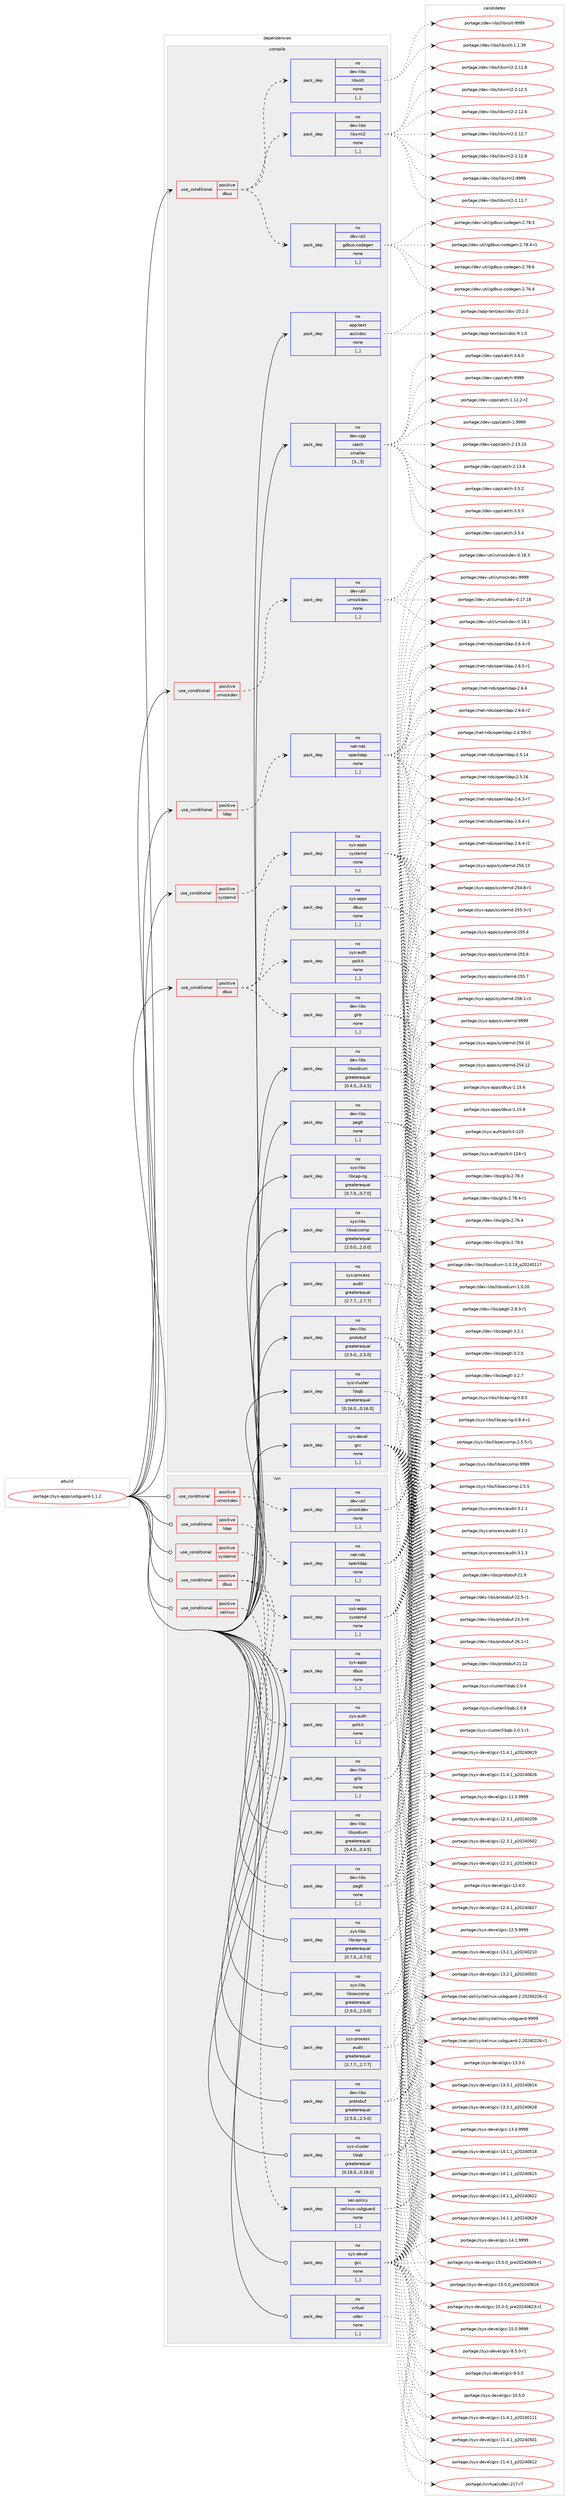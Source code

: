 digraph prolog {

# *************
# Graph options
# *************

newrank=true;
concentrate=true;
compound=true;
graph [rankdir=LR,fontname=Helvetica,fontsize=10,ranksep=1.5];#, ranksep=2.5, nodesep=0.2];
edge  [arrowhead=vee];
node  [fontname=Helvetica,fontsize=10];

# **********
# The ebuild
# **********

subgraph cluster_leftcol {
color=gray;
rank=same;
label=<<i>ebuild</i>>;
id [label="portage://sys-apps/usbguard-1.1.2", color=red, width=4, href="../sys-apps/usbguard-1.1.2.svg"];
}

# ****************
# The dependencies
# ****************

subgraph cluster_midcol {
color=gray;
label=<<i>dependencies</i>>;
subgraph cluster_compile {
fillcolor="#eeeeee";
style=filled;
label=<<i>compile</i>>;
subgraph cond110151 {
dependency415973 [label=<<TABLE BORDER="0" CELLBORDER="1" CELLSPACING="0" CELLPADDING="4"><TR><TD ROWSPAN="3" CELLPADDING="10">use_conditional</TD></TR><TR><TD>positive</TD></TR><TR><TD>dbus</TD></TR></TABLE>>, shape=none, color=red];
subgraph pack302961 {
dependency415974 [label=<<TABLE BORDER="0" CELLBORDER="1" CELLSPACING="0" CELLPADDING="4" WIDTH="220"><TR><TD ROWSPAN="6" CELLPADDING="30">pack_dep</TD></TR><TR><TD WIDTH="110">no</TD></TR><TR><TD>dev-libs</TD></TR><TR><TD>glib</TD></TR><TR><TD>none</TD></TR><TR><TD>[,,]</TD></TR></TABLE>>, shape=none, color=blue];
}
dependency415973:e -> dependency415974:w [weight=20,style="dashed",arrowhead="vee"];
subgraph pack302962 {
dependency415975 [label=<<TABLE BORDER="0" CELLBORDER="1" CELLSPACING="0" CELLPADDING="4" WIDTH="220"><TR><TD ROWSPAN="6" CELLPADDING="30">pack_dep</TD></TR><TR><TD WIDTH="110">no</TD></TR><TR><TD>sys-apps</TD></TR><TR><TD>dbus</TD></TR><TR><TD>none</TD></TR><TR><TD>[,,]</TD></TR></TABLE>>, shape=none, color=blue];
}
dependency415973:e -> dependency415975:w [weight=20,style="dashed",arrowhead="vee"];
subgraph pack302963 {
dependency415976 [label=<<TABLE BORDER="0" CELLBORDER="1" CELLSPACING="0" CELLPADDING="4" WIDTH="220"><TR><TD ROWSPAN="6" CELLPADDING="30">pack_dep</TD></TR><TR><TD WIDTH="110">no</TD></TR><TR><TD>sys-auth</TD></TR><TR><TD>polkit</TD></TR><TR><TD>none</TD></TR><TR><TD>[,,]</TD></TR></TABLE>>, shape=none, color=blue];
}
dependency415973:e -> dependency415976:w [weight=20,style="dashed",arrowhead="vee"];
}
id:e -> dependency415973:w [weight=20,style="solid",arrowhead="vee"];
subgraph cond110152 {
dependency415977 [label=<<TABLE BORDER="0" CELLBORDER="1" CELLSPACING="0" CELLPADDING="4"><TR><TD ROWSPAN="3" CELLPADDING="10">use_conditional</TD></TR><TR><TD>positive</TD></TR><TR><TD>dbus</TD></TR></TABLE>>, shape=none, color=red];
subgraph pack302964 {
dependency415978 [label=<<TABLE BORDER="0" CELLBORDER="1" CELLSPACING="0" CELLPADDING="4" WIDTH="220"><TR><TD ROWSPAN="6" CELLPADDING="30">pack_dep</TD></TR><TR><TD WIDTH="110">no</TD></TR><TR><TD>dev-libs</TD></TR><TR><TD>libxml2</TD></TR><TR><TD>none</TD></TR><TR><TD>[,,]</TD></TR></TABLE>>, shape=none, color=blue];
}
dependency415977:e -> dependency415978:w [weight=20,style="dashed",arrowhead="vee"];
subgraph pack302965 {
dependency415979 [label=<<TABLE BORDER="0" CELLBORDER="1" CELLSPACING="0" CELLPADDING="4" WIDTH="220"><TR><TD ROWSPAN="6" CELLPADDING="30">pack_dep</TD></TR><TR><TD WIDTH="110">no</TD></TR><TR><TD>dev-libs</TD></TR><TR><TD>libxslt</TD></TR><TR><TD>none</TD></TR><TR><TD>[,,]</TD></TR></TABLE>>, shape=none, color=blue];
}
dependency415977:e -> dependency415979:w [weight=20,style="dashed",arrowhead="vee"];
subgraph pack302966 {
dependency415980 [label=<<TABLE BORDER="0" CELLBORDER="1" CELLSPACING="0" CELLPADDING="4" WIDTH="220"><TR><TD ROWSPAN="6" CELLPADDING="30">pack_dep</TD></TR><TR><TD WIDTH="110">no</TD></TR><TR><TD>dev-util</TD></TR><TR><TD>gdbus-codegen</TD></TR><TR><TD>none</TD></TR><TR><TD>[,,]</TD></TR></TABLE>>, shape=none, color=blue];
}
dependency415977:e -> dependency415980:w [weight=20,style="dashed",arrowhead="vee"];
}
id:e -> dependency415977:w [weight=20,style="solid",arrowhead="vee"];
subgraph cond110153 {
dependency415981 [label=<<TABLE BORDER="0" CELLBORDER="1" CELLSPACING="0" CELLPADDING="4"><TR><TD ROWSPAN="3" CELLPADDING="10">use_conditional</TD></TR><TR><TD>positive</TD></TR><TR><TD>ldap</TD></TR></TABLE>>, shape=none, color=red];
subgraph pack302967 {
dependency415982 [label=<<TABLE BORDER="0" CELLBORDER="1" CELLSPACING="0" CELLPADDING="4" WIDTH="220"><TR><TD ROWSPAN="6" CELLPADDING="30">pack_dep</TD></TR><TR><TD WIDTH="110">no</TD></TR><TR><TD>net-nds</TD></TR><TR><TD>openldap</TD></TR><TR><TD>none</TD></TR><TR><TD>[,,]</TD></TR></TABLE>>, shape=none, color=blue];
}
dependency415981:e -> dependency415982:w [weight=20,style="dashed",arrowhead="vee"];
}
id:e -> dependency415981:w [weight=20,style="solid",arrowhead="vee"];
subgraph cond110154 {
dependency415983 [label=<<TABLE BORDER="0" CELLBORDER="1" CELLSPACING="0" CELLPADDING="4"><TR><TD ROWSPAN="3" CELLPADDING="10">use_conditional</TD></TR><TR><TD>positive</TD></TR><TR><TD>systemd</TD></TR></TABLE>>, shape=none, color=red];
subgraph pack302968 {
dependency415984 [label=<<TABLE BORDER="0" CELLBORDER="1" CELLSPACING="0" CELLPADDING="4" WIDTH="220"><TR><TD ROWSPAN="6" CELLPADDING="30">pack_dep</TD></TR><TR><TD WIDTH="110">no</TD></TR><TR><TD>sys-apps</TD></TR><TR><TD>systemd</TD></TR><TR><TD>none</TD></TR><TR><TD>[,,]</TD></TR></TABLE>>, shape=none, color=blue];
}
dependency415983:e -> dependency415984:w [weight=20,style="dashed",arrowhead="vee"];
}
id:e -> dependency415983:w [weight=20,style="solid",arrowhead="vee"];
subgraph cond110155 {
dependency415985 [label=<<TABLE BORDER="0" CELLBORDER="1" CELLSPACING="0" CELLPADDING="4"><TR><TD ROWSPAN="3" CELLPADDING="10">use_conditional</TD></TR><TR><TD>positive</TD></TR><TR><TD>umockdev</TD></TR></TABLE>>, shape=none, color=red];
subgraph pack302969 {
dependency415986 [label=<<TABLE BORDER="0" CELLBORDER="1" CELLSPACING="0" CELLPADDING="4" WIDTH="220"><TR><TD ROWSPAN="6" CELLPADDING="30">pack_dep</TD></TR><TR><TD WIDTH="110">no</TD></TR><TR><TD>dev-util</TD></TR><TR><TD>umockdev</TD></TR><TR><TD>none</TD></TR><TR><TD>[,,]</TD></TR></TABLE>>, shape=none, color=blue];
}
dependency415985:e -> dependency415986:w [weight=20,style="dashed",arrowhead="vee"];
}
id:e -> dependency415985:w [weight=20,style="solid",arrowhead="vee"];
subgraph pack302970 {
dependency415987 [label=<<TABLE BORDER="0" CELLBORDER="1" CELLSPACING="0" CELLPADDING="4" WIDTH="220"><TR><TD ROWSPAN="6" CELLPADDING="30">pack_dep</TD></TR><TR><TD WIDTH="110">no</TD></TR><TR><TD>app-text</TD></TR><TR><TD>asciidoc</TD></TR><TR><TD>none</TD></TR><TR><TD>[,,]</TD></TR></TABLE>>, shape=none, color=blue];
}
id:e -> dependency415987:w [weight=20,style="solid",arrowhead="vee"];
subgraph pack302971 {
dependency415988 [label=<<TABLE BORDER="0" CELLBORDER="1" CELLSPACING="0" CELLPADDING="4" WIDTH="220"><TR><TD ROWSPAN="6" CELLPADDING="30">pack_dep</TD></TR><TR><TD WIDTH="110">no</TD></TR><TR><TD>dev-cpp</TD></TR><TR><TD>catch</TD></TR><TR><TD>smaller</TD></TR><TR><TD>[3,,,3]</TD></TR></TABLE>>, shape=none, color=blue];
}
id:e -> dependency415988:w [weight=20,style="solid",arrowhead="vee"];
subgraph pack302972 {
dependency415989 [label=<<TABLE BORDER="0" CELLBORDER="1" CELLSPACING="0" CELLPADDING="4" WIDTH="220"><TR><TD ROWSPAN="6" CELLPADDING="30">pack_dep</TD></TR><TR><TD WIDTH="110">no</TD></TR><TR><TD>dev-libs</TD></TR><TR><TD>libsodium</TD></TR><TR><TD>greaterequal</TD></TR><TR><TD>[0.4.5,,,0.4.5]</TD></TR></TABLE>>, shape=none, color=blue];
}
id:e -> dependency415989:w [weight=20,style="solid",arrowhead="vee"];
subgraph pack302973 {
dependency415990 [label=<<TABLE BORDER="0" CELLBORDER="1" CELLSPACING="0" CELLPADDING="4" WIDTH="220"><TR><TD ROWSPAN="6" CELLPADDING="30">pack_dep</TD></TR><TR><TD WIDTH="110">no</TD></TR><TR><TD>dev-libs</TD></TR><TR><TD>pegtl</TD></TR><TR><TD>none</TD></TR><TR><TD>[,,]</TD></TR></TABLE>>, shape=none, color=blue];
}
id:e -> dependency415990:w [weight=20,style="solid",arrowhead="vee"];
subgraph pack302974 {
dependency415991 [label=<<TABLE BORDER="0" CELLBORDER="1" CELLSPACING="0" CELLPADDING="4" WIDTH="220"><TR><TD ROWSPAN="6" CELLPADDING="30">pack_dep</TD></TR><TR><TD WIDTH="110">no</TD></TR><TR><TD>dev-libs</TD></TR><TR><TD>protobuf</TD></TR><TR><TD>greaterequal</TD></TR><TR><TD>[2.5.0,,,2.5.0]</TD></TR></TABLE>>, shape=none, color=blue];
}
id:e -> dependency415991:w [weight=20,style="solid",arrowhead="vee"];
subgraph pack302975 {
dependency415992 [label=<<TABLE BORDER="0" CELLBORDER="1" CELLSPACING="0" CELLPADDING="4" WIDTH="220"><TR><TD ROWSPAN="6" CELLPADDING="30">pack_dep</TD></TR><TR><TD WIDTH="110">no</TD></TR><TR><TD>sys-cluster</TD></TR><TR><TD>libqb</TD></TR><TR><TD>greaterequal</TD></TR><TR><TD>[0.16.0,,,0.16.0]</TD></TR></TABLE>>, shape=none, color=blue];
}
id:e -> dependency415992:w [weight=20,style="solid",arrowhead="vee"];
subgraph pack302976 {
dependency415993 [label=<<TABLE BORDER="0" CELLBORDER="1" CELLSPACING="0" CELLPADDING="4" WIDTH="220"><TR><TD ROWSPAN="6" CELLPADDING="30">pack_dep</TD></TR><TR><TD WIDTH="110">no</TD></TR><TR><TD>sys-devel</TD></TR><TR><TD>gcc</TD></TR><TR><TD>none</TD></TR><TR><TD>[,,]</TD></TR></TABLE>>, shape=none, color=blue];
}
id:e -> dependency415993:w [weight=20,style="solid",arrowhead="vee"];
subgraph pack302977 {
dependency415994 [label=<<TABLE BORDER="0" CELLBORDER="1" CELLSPACING="0" CELLPADDING="4" WIDTH="220"><TR><TD ROWSPAN="6" CELLPADDING="30">pack_dep</TD></TR><TR><TD WIDTH="110">no</TD></TR><TR><TD>sys-libs</TD></TR><TR><TD>libcap-ng</TD></TR><TR><TD>greaterequal</TD></TR><TR><TD>[0.7.0,,,0.7.0]</TD></TR></TABLE>>, shape=none, color=blue];
}
id:e -> dependency415994:w [weight=20,style="solid",arrowhead="vee"];
subgraph pack302978 {
dependency415995 [label=<<TABLE BORDER="0" CELLBORDER="1" CELLSPACING="0" CELLPADDING="4" WIDTH="220"><TR><TD ROWSPAN="6" CELLPADDING="30">pack_dep</TD></TR><TR><TD WIDTH="110">no</TD></TR><TR><TD>sys-libs</TD></TR><TR><TD>libseccomp</TD></TR><TR><TD>greaterequal</TD></TR><TR><TD>[2.0.0,,,2.0.0]</TD></TR></TABLE>>, shape=none, color=blue];
}
id:e -> dependency415995:w [weight=20,style="solid",arrowhead="vee"];
subgraph pack302979 {
dependency415996 [label=<<TABLE BORDER="0" CELLBORDER="1" CELLSPACING="0" CELLPADDING="4" WIDTH="220"><TR><TD ROWSPAN="6" CELLPADDING="30">pack_dep</TD></TR><TR><TD WIDTH="110">no</TD></TR><TR><TD>sys-process</TD></TR><TR><TD>audit</TD></TR><TR><TD>greaterequal</TD></TR><TR><TD>[2.7.7,,,2.7.7]</TD></TR></TABLE>>, shape=none, color=blue];
}
id:e -> dependency415996:w [weight=20,style="solid",arrowhead="vee"];
}
subgraph cluster_compileandrun {
fillcolor="#eeeeee";
style=filled;
label=<<i>compile and run</i>>;
}
subgraph cluster_run {
fillcolor="#eeeeee";
style=filled;
label=<<i>run</i>>;
subgraph cond110156 {
dependency415997 [label=<<TABLE BORDER="0" CELLBORDER="1" CELLSPACING="0" CELLPADDING="4"><TR><TD ROWSPAN="3" CELLPADDING="10">use_conditional</TD></TR><TR><TD>positive</TD></TR><TR><TD>dbus</TD></TR></TABLE>>, shape=none, color=red];
subgraph pack302980 {
dependency415998 [label=<<TABLE BORDER="0" CELLBORDER="1" CELLSPACING="0" CELLPADDING="4" WIDTH="220"><TR><TD ROWSPAN="6" CELLPADDING="30">pack_dep</TD></TR><TR><TD WIDTH="110">no</TD></TR><TR><TD>dev-libs</TD></TR><TR><TD>glib</TD></TR><TR><TD>none</TD></TR><TR><TD>[,,]</TD></TR></TABLE>>, shape=none, color=blue];
}
dependency415997:e -> dependency415998:w [weight=20,style="dashed",arrowhead="vee"];
subgraph pack302981 {
dependency415999 [label=<<TABLE BORDER="0" CELLBORDER="1" CELLSPACING="0" CELLPADDING="4" WIDTH="220"><TR><TD ROWSPAN="6" CELLPADDING="30">pack_dep</TD></TR><TR><TD WIDTH="110">no</TD></TR><TR><TD>sys-apps</TD></TR><TR><TD>dbus</TD></TR><TR><TD>none</TD></TR><TR><TD>[,,]</TD></TR></TABLE>>, shape=none, color=blue];
}
dependency415997:e -> dependency415999:w [weight=20,style="dashed",arrowhead="vee"];
subgraph pack302982 {
dependency416000 [label=<<TABLE BORDER="0" CELLBORDER="1" CELLSPACING="0" CELLPADDING="4" WIDTH="220"><TR><TD ROWSPAN="6" CELLPADDING="30">pack_dep</TD></TR><TR><TD WIDTH="110">no</TD></TR><TR><TD>sys-auth</TD></TR><TR><TD>polkit</TD></TR><TR><TD>none</TD></TR><TR><TD>[,,]</TD></TR></TABLE>>, shape=none, color=blue];
}
dependency415997:e -> dependency416000:w [weight=20,style="dashed",arrowhead="vee"];
}
id:e -> dependency415997:w [weight=20,style="solid",arrowhead="odot"];
subgraph cond110157 {
dependency416001 [label=<<TABLE BORDER="0" CELLBORDER="1" CELLSPACING="0" CELLPADDING="4"><TR><TD ROWSPAN="3" CELLPADDING="10">use_conditional</TD></TR><TR><TD>positive</TD></TR><TR><TD>ldap</TD></TR></TABLE>>, shape=none, color=red];
subgraph pack302983 {
dependency416002 [label=<<TABLE BORDER="0" CELLBORDER="1" CELLSPACING="0" CELLPADDING="4" WIDTH="220"><TR><TD ROWSPAN="6" CELLPADDING="30">pack_dep</TD></TR><TR><TD WIDTH="110">no</TD></TR><TR><TD>net-nds</TD></TR><TR><TD>openldap</TD></TR><TR><TD>none</TD></TR><TR><TD>[,,]</TD></TR></TABLE>>, shape=none, color=blue];
}
dependency416001:e -> dependency416002:w [weight=20,style="dashed",arrowhead="vee"];
}
id:e -> dependency416001:w [weight=20,style="solid",arrowhead="odot"];
subgraph cond110158 {
dependency416003 [label=<<TABLE BORDER="0" CELLBORDER="1" CELLSPACING="0" CELLPADDING="4"><TR><TD ROWSPAN="3" CELLPADDING="10">use_conditional</TD></TR><TR><TD>positive</TD></TR><TR><TD>selinux</TD></TR></TABLE>>, shape=none, color=red];
subgraph pack302984 {
dependency416004 [label=<<TABLE BORDER="0" CELLBORDER="1" CELLSPACING="0" CELLPADDING="4" WIDTH="220"><TR><TD ROWSPAN="6" CELLPADDING="30">pack_dep</TD></TR><TR><TD WIDTH="110">no</TD></TR><TR><TD>sec-policy</TD></TR><TR><TD>selinux-usbguard</TD></TR><TR><TD>none</TD></TR><TR><TD>[,,]</TD></TR></TABLE>>, shape=none, color=blue];
}
dependency416003:e -> dependency416004:w [weight=20,style="dashed",arrowhead="vee"];
}
id:e -> dependency416003:w [weight=20,style="solid",arrowhead="odot"];
subgraph cond110159 {
dependency416005 [label=<<TABLE BORDER="0" CELLBORDER="1" CELLSPACING="0" CELLPADDING="4"><TR><TD ROWSPAN="3" CELLPADDING="10">use_conditional</TD></TR><TR><TD>positive</TD></TR><TR><TD>systemd</TD></TR></TABLE>>, shape=none, color=red];
subgraph pack302985 {
dependency416006 [label=<<TABLE BORDER="0" CELLBORDER="1" CELLSPACING="0" CELLPADDING="4" WIDTH="220"><TR><TD ROWSPAN="6" CELLPADDING="30">pack_dep</TD></TR><TR><TD WIDTH="110">no</TD></TR><TR><TD>sys-apps</TD></TR><TR><TD>systemd</TD></TR><TR><TD>none</TD></TR><TR><TD>[,,]</TD></TR></TABLE>>, shape=none, color=blue];
}
dependency416005:e -> dependency416006:w [weight=20,style="dashed",arrowhead="vee"];
}
id:e -> dependency416005:w [weight=20,style="solid",arrowhead="odot"];
subgraph cond110160 {
dependency416007 [label=<<TABLE BORDER="0" CELLBORDER="1" CELLSPACING="0" CELLPADDING="4"><TR><TD ROWSPAN="3" CELLPADDING="10">use_conditional</TD></TR><TR><TD>positive</TD></TR><TR><TD>umockdev</TD></TR></TABLE>>, shape=none, color=red];
subgraph pack302986 {
dependency416008 [label=<<TABLE BORDER="0" CELLBORDER="1" CELLSPACING="0" CELLPADDING="4" WIDTH="220"><TR><TD ROWSPAN="6" CELLPADDING="30">pack_dep</TD></TR><TR><TD WIDTH="110">no</TD></TR><TR><TD>dev-util</TD></TR><TR><TD>umockdev</TD></TR><TR><TD>none</TD></TR><TR><TD>[,,]</TD></TR></TABLE>>, shape=none, color=blue];
}
dependency416007:e -> dependency416008:w [weight=20,style="dashed",arrowhead="vee"];
}
id:e -> dependency416007:w [weight=20,style="solid",arrowhead="odot"];
subgraph pack302987 {
dependency416009 [label=<<TABLE BORDER="0" CELLBORDER="1" CELLSPACING="0" CELLPADDING="4" WIDTH="220"><TR><TD ROWSPAN="6" CELLPADDING="30">pack_dep</TD></TR><TR><TD WIDTH="110">no</TD></TR><TR><TD>dev-libs</TD></TR><TR><TD>libsodium</TD></TR><TR><TD>greaterequal</TD></TR><TR><TD>[0.4.5,,,0.4.5]</TD></TR></TABLE>>, shape=none, color=blue];
}
id:e -> dependency416009:w [weight=20,style="solid",arrowhead="odot"];
subgraph pack302988 {
dependency416010 [label=<<TABLE BORDER="0" CELLBORDER="1" CELLSPACING="0" CELLPADDING="4" WIDTH="220"><TR><TD ROWSPAN="6" CELLPADDING="30">pack_dep</TD></TR><TR><TD WIDTH="110">no</TD></TR><TR><TD>dev-libs</TD></TR><TR><TD>pegtl</TD></TR><TR><TD>none</TD></TR><TR><TD>[,,]</TD></TR></TABLE>>, shape=none, color=blue];
}
id:e -> dependency416010:w [weight=20,style="solid",arrowhead="odot"];
subgraph pack302989 {
dependency416011 [label=<<TABLE BORDER="0" CELLBORDER="1" CELLSPACING="0" CELLPADDING="4" WIDTH="220"><TR><TD ROWSPAN="6" CELLPADDING="30">pack_dep</TD></TR><TR><TD WIDTH="110">no</TD></TR><TR><TD>dev-libs</TD></TR><TR><TD>protobuf</TD></TR><TR><TD>greaterequal</TD></TR><TR><TD>[2.5.0,,,2.5.0]</TD></TR></TABLE>>, shape=none, color=blue];
}
id:e -> dependency416011:w [weight=20,style="solid",arrowhead="odot"];
subgraph pack302990 {
dependency416012 [label=<<TABLE BORDER="0" CELLBORDER="1" CELLSPACING="0" CELLPADDING="4" WIDTH="220"><TR><TD ROWSPAN="6" CELLPADDING="30">pack_dep</TD></TR><TR><TD WIDTH="110">no</TD></TR><TR><TD>sys-cluster</TD></TR><TR><TD>libqb</TD></TR><TR><TD>greaterequal</TD></TR><TR><TD>[0.16.0,,,0.16.0]</TD></TR></TABLE>>, shape=none, color=blue];
}
id:e -> dependency416012:w [weight=20,style="solid",arrowhead="odot"];
subgraph pack302991 {
dependency416013 [label=<<TABLE BORDER="0" CELLBORDER="1" CELLSPACING="0" CELLPADDING="4" WIDTH="220"><TR><TD ROWSPAN="6" CELLPADDING="30">pack_dep</TD></TR><TR><TD WIDTH="110">no</TD></TR><TR><TD>sys-devel</TD></TR><TR><TD>gcc</TD></TR><TR><TD>none</TD></TR><TR><TD>[,,]</TD></TR></TABLE>>, shape=none, color=blue];
}
id:e -> dependency416013:w [weight=20,style="solid",arrowhead="odot"];
subgraph pack302992 {
dependency416014 [label=<<TABLE BORDER="0" CELLBORDER="1" CELLSPACING="0" CELLPADDING="4" WIDTH="220"><TR><TD ROWSPAN="6" CELLPADDING="30">pack_dep</TD></TR><TR><TD WIDTH="110">no</TD></TR><TR><TD>sys-libs</TD></TR><TR><TD>libcap-ng</TD></TR><TR><TD>greaterequal</TD></TR><TR><TD>[0.7.0,,,0.7.0]</TD></TR></TABLE>>, shape=none, color=blue];
}
id:e -> dependency416014:w [weight=20,style="solid",arrowhead="odot"];
subgraph pack302993 {
dependency416015 [label=<<TABLE BORDER="0" CELLBORDER="1" CELLSPACING="0" CELLPADDING="4" WIDTH="220"><TR><TD ROWSPAN="6" CELLPADDING="30">pack_dep</TD></TR><TR><TD WIDTH="110">no</TD></TR><TR><TD>sys-libs</TD></TR><TR><TD>libseccomp</TD></TR><TR><TD>greaterequal</TD></TR><TR><TD>[2.0.0,,,2.0.0]</TD></TR></TABLE>>, shape=none, color=blue];
}
id:e -> dependency416015:w [weight=20,style="solid",arrowhead="odot"];
subgraph pack302994 {
dependency416016 [label=<<TABLE BORDER="0" CELLBORDER="1" CELLSPACING="0" CELLPADDING="4" WIDTH="220"><TR><TD ROWSPAN="6" CELLPADDING="30">pack_dep</TD></TR><TR><TD WIDTH="110">no</TD></TR><TR><TD>sys-process</TD></TR><TR><TD>audit</TD></TR><TR><TD>greaterequal</TD></TR><TR><TD>[2.7.7,,,2.7.7]</TD></TR></TABLE>>, shape=none, color=blue];
}
id:e -> dependency416016:w [weight=20,style="solid",arrowhead="odot"];
subgraph pack302995 {
dependency416017 [label=<<TABLE BORDER="0" CELLBORDER="1" CELLSPACING="0" CELLPADDING="4" WIDTH="220"><TR><TD ROWSPAN="6" CELLPADDING="30">pack_dep</TD></TR><TR><TD WIDTH="110">no</TD></TR><TR><TD>virtual</TD></TR><TR><TD>udev</TD></TR><TR><TD>none</TD></TR><TR><TD>[,,]</TD></TR></TABLE>>, shape=none, color=blue];
}
id:e -> dependency416017:w [weight=20,style="solid",arrowhead="odot"];
}
}

# **************
# The candidates
# **************

subgraph cluster_choices {
rank=same;
color=gray;
label=<<i>candidates</i>>;

subgraph choice302961 {
color=black;
nodesep=1;
choice1001011184510810598115471031081059845504655544652 [label="portage://dev-libs/glib-2.76.4", color=red, width=4,href="../dev-libs/glib-2.76.4.svg"];
choice1001011184510810598115471031081059845504655564651 [label="portage://dev-libs/glib-2.78.3", color=red, width=4,href="../dev-libs/glib-2.78.3.svg"];
choice10010111845108105981154710310810598455046555646524511449 [label="portage://dev-libs/glib-2.78.4-r1", color=red, width=4,href="../dev-libs/glib-2.78.4-r1.svg"];
choice1001011184510810598115471031081059845504655564654 [label="portage://dev-libs/glib-2.78.6", color=red, width=4,href="../dev-libs/glib-2.78.6.svg"];
dependency415974:e -> choice1001011184510810598115471031081059845504655544652:w [style=dotted,weight="100"];
dependency415974:e -> choice1001011184510810598115471031081059845504655564651:w [style=dotted,weight="100"];
dependency415974:e -> choice10010111845108105981154710310810598455046555646524511449:w [style=dotted,weight="100"];
dependency415974:e -> choice1001011184510810598115471031081059845504655564654:w [style=dotted,weight="100"];
}
subgraph choice302962 {
color=black;
nodesep=1;
choice1151211154597112112115471009811711545494649534654 [label="portage://sys-apps/dbus-1.15.6", color=red, width=4,href="../sys-apps/dbus-1.15.6.svg"];
choice1151211154597112112115471009811711545494649534656 [label="portage://sys-apps/dbus-1.15.8", color=red, width=4,href="../sys-apps/dbus-1.15.8.svg"];
dependency415975:e -> choice1151211154597112112115471009811711545494649534654:w [style=dotted,weight="100"];
dependency415975:e -> choice1151211154597112112115471009811711545494649534656:w [style=dotted,weight="100"];
}
subgraph choice302963 {
color=black;
nodesep=1;
choice11512111545971171161044711211110810710511645495051 [label="portage://sys-auth/polkit-123", color=red, width=4,href="../sys-auth/polkit-123.svg"];
choice115121115459711711610447112111108107105116454950524511449 [label="portage://sys-auth/polkit-124-r1", color=red, width=4,href="../sys-auth/polkit-124-r1.svg"];
dependency415976:e -> choice11512111545971171161044711211110810710511645495051:w [style=dotted,weight="100"];
dependency415976:e -> choice115121115459711711610447112111108107105116454950524511449:w [style=dotted,weight="100"];
}
subgraph choice302964 {
color=black;
nodesep=1;
choice100101118451081059811547108105981201091085045504649494655 [label="portage://dev-libs/libxml2-2.11.7", color=red, width=4,href="../dev-libs/libxml2-2.11.7.svg"];
choice100101118451081059811547108105981201091085045504649494656 [label="portage://dev-libs/libxml2-2.11.8", color=red, width=4,href="../dev-libs/libxml2-2.11.8.svg"];
choice100101118451081059811547108105981201091085045504649504653 [label="portage://dev-libs/libxml2-2.12.5", color=red, width=4,href="../dev-libs/libxml2-2.12.5.svg"];
choice100101118451081059811547108105981201091085045504649504654 [label="portage://dev-libs/libxml2-2.12.6", color=red, width=4,href="../dev-libs/libxml2-2.12.6.svg"];
choice100101118451081059811547108105981201091085045504649504655 [label="portage://dev-libs/libxml2-2.12.7", color=red, width=4,href="../dev-libs/libxml2-2.12.7.svg"];
choice100101118451081059811547108105981201091085045504649504656 [label="portage://dev-libs/libxml2-2.12.8", color=red, width=4,href="../dev-libs/libxml2-2.12.8.svg"];
choice10010111845108105981154710810598120109108504557575757 [label="portage://dev-libs/libxml2-9999", color=red, width=4,href="../dev-libs/libxml2-9999.svg"];
dependency415978:e -> choice100101118451081059811547108105981201091085045504649494655:w [style=dotted,weight="100"];
dependency415978:e -> choice100101118451081059811547108105981201091085045504649494656:w [style=dotted,weight="100"];
dependency415978:e -> choice100101118451081059811547108105981201091085045504649504653:w [style=dotted,weight="100"];
dependency415978:e -> choice100101118451081059811547108105981201091085045504649504654:w [style=dotted,weight="100"];
dependency415978:e -> choice100101118451081059811547108105981201091085045504649504655:w [style=dotted,weight="100"];
dependency415978:e -> choice100101118451081059811547108105981201091085045504649504656:w [style=dotted,weight="100"];
dependency415978:e -> choice10010111845108105981154710810598120109108504557575757:w [style=dotted,weight="100"];
}
subgraph choice302965 {
color=black;
nodesep=1;
choice1001011184510810598115471081059812011510811645494649465157 [label="portage://dev-libs/libxslt-1.1.39", color=red, width=4,href="../dev-libs/libxslt-1.1.39.svg"];
choice100101118451081059811547108105981201151081164557575757 [label="portage://dev-libs/libxslt-9999", color=red, width=4,href="../dev-libs/libxslt-9999.svg"];
dependency415979:e -> choice1001011184510810598115471081059812011510811645494649465157:w [style=dotted,weight="100"];
dependency415979:e -> choice100101118451081059811547108105981201151081164557575757:w [style=dotted,weight="100"];
}
subgraph choice302966 {
color=black;
nodesep=1;
choice100101118451171161051084710310098117115459911110010110310111045504655544652 [label="portage://dev-util/gdbus-codegen-2.76.4", color=red, width=4,href="../dev-util/gdbus-codegen-2.76.4.svg"];
choice100101118451171161051084710310098117115459911110010110310111045504655564651 [label="portage://dev-util/gdbus-codegen-2.78.3", color=red, width=4,href="../dev-util/gdbus-codegen-2.78.3.svg"];
choice1001011184511711610510847103100981171154599111100101103101110455046555646524511449 [label="portage://dev-util/gdbus-codegen-2.78.4-r1", color=red, width=4,href="../dev-util/gdbus-codegen-2.78.4-r1.svg"];
choice100101118451171161051084710310098117115459911110010110310111045504655564654 [label="portage://dev-util/gdbus-codegen-2.78.6", color=red, width=4,href="../dev-util/gdbus-codegen-2.78.6.svg"];
dependency415980:e -> choice100101118451171161051084710310098117115459911110010110310111045504655544652:w [style=dotted,weight="100"];
dependency415980:e -> choice100101118451171161051084710310098117115459911110010110310111045504655564651:w [style=dotted,weight="100"];
dependency415980:e -> choice1001011184511711610510847103100981171154599111100101103101110455046555646524511449:w [style=dotted,weight="100"];
dependency415980:e -> choice100101118451171161051084710310098117115459911110010110310111045504655564654:w [style=dotted,weight="100"];
}
subgraph choice302967 {
color=black;
nodesep=1;
choice110101116451101001154711111210111010810097112455046524653574511450 [label="portage://net-nds/openldap-2.4.59-r2", color=red, width=4,href="../net-nds/openldap-2.4.59-r2.svg"];
choice11010111645110100115471111121011101081009711245504653464952 [label="portage://net-nds/openldap-2.5.14", color=red, width=4,href="../net-nds/openldap-2.5.14.svg"];
choice11010111645110100115471111121011101081009711245504653464954 [label="portage://net-nds/openldap-2.5.16", color=red, width=4,href="../net-nds/openldap-2.5.16.svg"];
choice1101011164511010011547111112101110108100971124550465446514511455 [label="portage://net-nds/openldap-2.6.3-r7", color=red, width=4,href="../net-nds/openldap-2.6.3-r7.svg"];
choice1101011164511010011547111112101110108100971124550465446524511449 [label="portage://net-nds/openldap-2.6.4-r1", color=red, width=4,href="../net-nds/openldap-2.6.4-r1.svg"];
choice1101011164511010011547111112101110108100971124550465446524511450 [label="portage://net-nds/openldap-2.6.4-r2", color=red, width=4,href="../net-nds/openldap-2.6.4-r2.svg"];
choice1101011164511010011547111112101110108100971124550465446524511451 [label="portage://net-nds/openldap-2.6.4-r3", color=red, width=4,href="../net-nds/openldap-2.6.4-r3.svg"];
choice1101011164511010011547111112101110108100971124550465446534511449 [label="portage://net-nds/openldap-2.6.5-r1", color=red, width=4,href="../net-nds/openldap-2.6.5-r1.svg"];
choice110101116451101001154711111210111010810097112455046544654 [label="portage://net-nds/openldap-2.6.6", color=red, width=4,href="../net-nds/openldap-2.6.6.svg"];
choice1101011164511010011547111112101110108100971124550465446544511450 [label="portage://net-nds/openldap-2.6.6-r2", color=red, width=4,href="../net-nds/openldap-2.6.6-r2.svg"];
dependency415982:e -> choice110101116451101001154711111210111010810097112455046524653574511450:w [style=dotted,weight="100"];
dependency415982:e -> choice11010111645110100115471111121011101081009711245504653464952:w [style=dotted,weight="100"];
dependency415982:e -> choice11010111645110100115471111121011101081009711245504653464954:w [style=dotted,weight="100"];
dependency415982:e -> choice1101011164511010011547111112101110108100971124550465446514511455:w [style=dotted,weight="100"];
dependency415982:e -> choice1101011164511010011547111112101110108100971124550465446524511449:w [style=dotted,weight="100"];
dependency415982:e -> choice1101011164511010011547111112101110108100971124550465446524511450:w [style=dotted,weight="100"];
dependency415982:e -> choice1101011164511010011547111112101110108100971124550465446524511451:w [style=dotted,weight="100"];
dependency415982:e -> choice1101011164511010011547111112101110108100971124550465446534511449:w [style=dotted,weight="100"];
dependency415982:e -> choice110101116451101001154711111210111010810097112455046544654:w [style=dotted,weight="100"];
dependency415982:e -> choice1101011164511010011547111112101110108100971124550465446544511450:w [style=dotted,weight="100"];
}
subgraph choice302968 {
color=black;
nodesep=1;
choice11512111545971121121154711512111511610110910045505352464948 [label="portage://sys-apps/systemd-254.10", color=red, width=4,href="../sys-apps/systemd-254.10.svg"];
choice11512111545971121121154711512111511610110910045505352464950 [label="portage://sys-apps/systemd-254.12", color=red, width=4,href="../sys-apps/systemd-254.12.svg"];
choice11512111545971121121154711512111511610110910045505352464951 [label="portage://sys-apps/systemd-254.13", color=red, width=4,href="../sys-apps/systemd-254.13.svg"];
choice1151211154597112112115471151211151161011091004550535246564511449 [label="portage://sys-apps/systemd-254.8-r1", color=red, width=4,href="../sys-apps/systemd-254.8-r1.svg"];
choice1151211154597112112115471151211151161011091004550535346514511449 [label="portage://sys-apps/systemd-255.3-r1", color=red, width=4,href="../sys-apps/systemd-255.3-r1.svg"];
choice115121115459711211211547115121115116101109100455053534652 [label="portage://sys-apps/systemd-255.4", color=red, width=4,href="../sys-apps/systemd-255.4.svg"];
choice115121115459711211211547115121115116101109100455053534654 [label="portage://sys-apps/systemd-255.6", color=red, width=4,href="../sys-apps/systemd-255.6.svg"];
choice115121115459711211211547115121115116101109100455053534655 [label="portage://sys-apps/systemd-255.7", color=red, width=4,href="../sys-apps/systemd-255.7.svg"];
choice1151211154597112112115471151211151161011091004550535446494511449 [label="portage://sys-apps/systemd-256.1-r1", color=red, width=4,href="../sys-apps/systemd-256.1-r1.svg"];
choice1151211154597112112115471151211151161011091004557575757 [label="portage://sys-apps/systemd-9999", color=red, width=4,href="../sys-apps/systemd-9999.svg"];
dependency415984:e -> choice11512111545971121121154711512111511610110910045505352464948:w [style=dotted,weight="100"];
dependency415984:e -> choice11512111545971121121154711512111511610110910045505352464950:w [style=dotted,weight="100"];
dependency415984:e -> choice11512111545971121121154711512111511610110910045505352464951:w [style=dotted,weight="100"];
dependency415984:e -> choice1151211154597112112115471151211151161011091004550535246564511449:w [style=dotted,weight="100"];
dependency415984:e -> choice1151211154597112112115471151211151161011091004550535346514511449:w [style=dotted,weight="100"];
dependency415984:e -> choice115121115459711211211547115121115116101109100455053534652:w [style=dotted,weight="100"];
dependency415984:e -> choice115121115459711211211547115121115116101109100455053534654:w [style=dotted,weight="100"];
dependency415984:e -> choice115121115459711211211547115121115116101109100455053534655:w [style=dotted,weight="100"];
dependency415984:e -> choice1151211154597112112115471151211151161011091004550535446494511449:w [style=dotted,weight="100"];
dependency415984:e -> choice1151211154597112112115471151211151161011091004557575757:w [style=dotted,weight="100"];
}
subgraph choice302969 {
color=black;
nodesep=1;
choice1001011184511711610510847117109111991071001011184548464955464956 [label="portage://dev-util/umockdev-0.17.18", color=red, width=4,href="../dev-util/umockdev-0.17.18.svg"];
choice10010111845117116105108471171091119910710010111845484649564649 [label="portage://dev-util/umockdev-0.18.1", color=red, width=4,href="../dev-util/umockdev-0.18.1.svg"];
choice10010111845117116105108471171091119910710010111845484649564651 [label="portage://dev-util/umockdev-0.18.3", color=red, width=4,href="../dev-util/umockdev-0.18.3.svg"];
choice1001011184511711610510847117109111991071001011184557575757 [label="portage://dev-util/umockdev-9999", color=red, width=4,href="../dev-util/umockdev-9999.svg"];
dependency415986:e -> choice1001011184511711610510847117109111991071001011184548464955464956:w [style=dotted,weight="100"];
dependency415986:e -> choice10010111845117116105108471171091119910710010111845484649564649:w [style=dotted,weight="100"];
dependency415986:e -> choice10010111845117116105108471171091119910710010111845484649564651:w [style=dotted,weight="100"];
dependency415986:e -> choice1001011184511711610510847117109111991071001011184557575757:w [style=dotted,weight="100"];
}
subgraph choice302970 {
color=black;
nodesep=1;
choice97112112451161011201164797115991051051001119945494846504648 [label="portage://app-text/asciidoc-10.2.0", color=red, width=4,href="../app-text/asciidoc-10.2.0.svg"];
choice971121124511610112011647971159910510510011199455746494648 [label="portage://app-text/asciidoc-9.1.0", color=red, width=4,href="../app-text/asciidoc-9.1.0.svg"];
dependency415987:e -> choice97112112451161011201164797115991051051001119945494846504648:w [style=dotted,weight="100"];
dependency415987:e -> choice971121124511610112011647971159910510510011199455746494648:w [style=dotted,weight="100"];
}
subgraph choice302971 {
color=black;
nodesep=1;
choice100101118459911211247999711699104454946495046504511450 [label="portage://dev-cpp/catch-1.12.2-r2", color=red, width=4,href="../dev-cpp/catch-1.12.2-r2.svg"];
choice10010111845991121124799971169910445494657575757 [label="portage://dev-cpp/catch-1.9999", color=red, width=4,href="../dev-cpp/catch-1.9999.svg"];
choice1001011184599112112479997116991044550464951464948 [label="portage://dev-cpp/catch-2.13.10", color=red, width=4,href="../dev-cpp/catch-2.13.10.svg"];
choice10010111845991121124799971169910445504649514656 [label="portage://dev-cpp/catch-2.13.8", color=red, width=4,href="../dev-cpp/catch-2.13.8.svg"];
choice100101118459911211247999711699104455146534650 [label="portage://dev-cpp/catch-3.5.2", color=red, width=4,href="../dev-cpp/catch-3.5.2.svg"];
choice100101118459911211247999711699104455146534651 [label="portage://dev-cpp/catch-3.5.3", color=red, width=4,href="../dev-cpp/catch-3.5.3.svg"];
choice100101118459911211247999711699104455146534652 [label="portage://dev-cpp/catch-3.5.4", color=red, width=4,href="../dev-cpp/catch-3.5.4.svg"];
choice100101118459911211247999711699104455146544648 [label="portage://dev-cpp/catch-3.6.0", color=red, width=4,href="../dev-cpp/catch-3.6.0.svg"];
choice1001011184599112112479997116991044557575757 [label="portage://dev-cpp/catch-9999", color=red, width=4,href="../dev-cpp/catch-9999.svg"];
dependency415988:e -> choice100101118459911211247999711699104454946495046504511450:w [style=dotted,weight="100"];
dependency415988:e -> choice10010111845991121124799971169910445494657575757:w [style=dotted,weight="100"];
dependency415988:e -> choice1001011184599112112479997116991044550464951464948:w [style=dotted,weight="100"];
dependency415988:e -> choice10010111845991121124799971169910445504649514656:w [style=dotted,weight="100"];
dependency415988:e -> choice100101118459911211247999711699104455146534650:w [style=dotted,weight="100"];
dependency415988:e -> choice100101118459911211247999711699104455146534651:w [style=dotted,weight="100"];
dependency415988:e -> choice100101118459911211247999711699104455146534652:w [style=dotted,weight="100"];
dependency415988:e -> choice100101118459911211247999711699104455146544648:w [style=dotted,weight="100"];
dependency415988:e -> choice1001011184599112112479997116991044557575757:w [style=dotted,weight="100"];
}
subgraph choice302972 {
color=black;
nodesep=1;
choice1001011184510810598115471081059811511110010511710945494648464957951125048505248494955 [label="portage://dev-libs/libsodium-1.0.19_p20240117", color=red, width=4,href="../dev-libs/libsodium-1.0.19_p20240117.svg"];
choice1001011184510810598115471081059811511110010511710945494648465048 [label="portage://dev-libs/libsodium-1.0.20", color=red, width=4,href="../dev-libs/libsodium-1.0.20.svg"];
dependency415989:e -> choice1001011184510810598115471081059811511110010511710945494648464957951125048505248494955:w [style=dotted,weight="100"];
dependency415989:e -> choice1001011184510810598115471081059811511110010511710945494648465048:w [style=dotted,weight="100"];
}
subgraph choice302973 {
color=black;
nodesep=1;
choice1001011184510810598115471121011031161084550465646514511449 [label="portage://dev-libs/pegtl-2.8.3-r1", color=red, width=4,href="../dev-libs/pegtl-2.8.3-r1.svg"];
choice100101118451081059811547112101103116108455146504649 [label="portage://dev-libs/pegtl-3.2.1", color=red, width=4,href="../dev-libs/pegtl-3.2.1.svg"];
choice100101118451081059811547112101103116108455146504653 [label="portage://dev-libs/pegtl-3.2.5", color=red, width=4,href="../dev-libs/pegtl-3.2.5.svg"];
choice100101118451081059811547112101103116108455146504655 [label="portage://dev-libs/pegtl-3.2.7", color=red, width=4,href="../dev-libs/pegtl-3.2.7.svg"];
dependency415990:e -> choice1001011184510810598115471121011031161084550465646514511449:w [style=dotted,weight="100"];
dependency415990:e -> choice100101118451081059811547112101103116108455146504649:w [style=dotted,weight="100"];
dependency415990:e -> choice100101118451081059811547112101103116108455146504653:w [style=dotted,weight="100"];
dependency415990:e -> choice100101118451081059811547112101103116108455146504655:w [style=dotted,weight="100"];
}
subgraph choice302974 {
color=black;
nodesep=1;
choice10010111845108105981154711211411111611198117102455049464950 [label="portage://dev-libs/protobuf-21.12", color=red, width=4,href="../dev-libs/protobuf-21.12.svg"];
choice100101118451081059811547112114111116111981171024550494657 [label="portage://dev-libs/protobuf-21.9", color=red, width=4,href="../dev-libs/protobuf-21.9.svg"];
choice1001011184510810598115471121141111161119811710245505046534511449 [label="portage://dev-libs/protobuf-22.5-r1", color=red, width=4,href="../dev-libs/protobuf-22.5-r1.svg"];
choice1001011184510810598115471121141111161119811710245505146514511452 [label="portage://dev-libs/protobuf-23.3-r4", color=red, width=4,href="../dev-libs/protobuf-23.3-r4.svg"];
choice1001011184510810598115471121141111161119811710245505446494511449 [label="portage://dev-libs/protobuf-26.1-r1", color=red, width=4,href="../dev-libs/protobuf-26.1-r1.svg"];
dependency415991:e -> choice10010111845108105981154711211411111611198117102455049464950:w [style=dotted,weight="100"];
dependency415991:e -> choice100101118451081059811547112114111116111981171024550494657:w [style=dotted,weight="100"];
dependency415991:e -> choice1001011184510810598115471121141111161119811710245505046534511449:w [style=dotted,weight="100"];
dependency415991:e -> choice1001011184510810598115471121141111161119811710245505146514511452:w [style=dotted,weight="100"];
dependency415991:e -> choice1001011184510810598115471121141111161119811710245505446494511449:w [style=dotted,weight="100"];
}
subgraph choice302975 {
color=black;
nodesep=1;
choice11512111545991081171151161011144710810598113984550464846494511449 [label="portage://sys-cluster/libqb-2.0.1-r1", color=red, width=4,href="../sys-cluster/libqb-2.0.1-r1.svg"];
choice1151211154599108117115116101114471081059811398455046484652 [label="portage://sys-cluster/libqb-2.0.4", color=red, width=4,href="../sys-cluster/libqb-2.0.4.svg"];
choice1151211154599108117115116101114471081059811398455046484656 [label="portage://sys-cluster/libqb-2.0.8", color=red, width=4,href="../sys-cluster/libqb-2.0.8.svg"];
dependency415992:e -> choice11512111545991081171151161011144710810598113984550464846494511449:w [style=dotted,weight="100"];
dependency415992:e -> choice1151211154599108117115116101114471081059811398455046484652:w [style=dotted,weight="100"];
dependency415992:e -> choice1151211154599108117115116101114471081059811398455046484656:w [style=dotted,weight="100"];
}
subgraph choice302976 {
color=black;
nodesep=1;
choice1151211154510010111810110847103999945494846534648 [label="portage://sys-devel/gcc-10.5.0", color=red, width=4,href="../sys-devel/gcc-10.5.0.svg"];
choice1151211154510010111810110847103999945494946524649951125048505248494949 [label="portage://sys-devel/gcc-11.4.1_p20240111", color=red, width=4,href="../sys-devel/gcc-11.4.1_p20240111.svg"];
choice1151211154510010111810110847103999945494946524649951125048505248534849 [label="portage://sys-devel/gcc-11.4.1_p20240501", color=red, width=4,href="../sys-devel/gcc-11.4.1_p20240501.svg"];
choice1151211154510010111810110847103999945494946524649951125048505248544950 [label="portage://sys-devel/gcc-11.4.1_p20240612", color=red, width=4,href="../sys-devel/gcc-11.4.1_p20240612.svg"];
choice1151211154510010111810110847103999945494946524649951125048505248544957 [label="portage://sys-devel/gcc-11.4.1_p20240619", color=red, width=4,href="../sys-devel/gcc-11.4.1_p20240619.svg"];
choice1151211154510010111810110847103999945494946524649951125048505248545054 [label="portage://sys-devel/gcc-11.4.1_p20240626", color=red, width=4,href="../sys-devel/gcc-11.4.1_p20240626.svg"];
choice1151211154510010111810110847103999945494946534657575757 [label="portage://sys-devel/gcc-11.5.9999", color=red, width=4,href="../sys-devel/gcc-11.5.9999.svg"];
choice1151211154510010111810110847103999945495046514649951125048505248504857 [label="portage://sys-devel/gcc-12.3.1_p20240209", color=red, width=4,href="../sys-devel/gcc-12.3.1_p20240209.svg"];
choice1151211154510010111810110847103999945495046514649951125048505248534850 [label="portage://sys-devel/gcc-12.3.1_p20240502", color=red, width=4,href="../sys-devel/gcc-12.3.1_p20240502.svg"];
choice1151211154510010111810110847103999945495046514649951125048505248544951 [label="portage://sys-devel/gcc-12.3.1_p20240613", color=red, width=4,href="../sys-devel/gcc-12.3.1_p20240613.svg"];
choice1151211154510010111810110847103999945495046524648 [label="portage://sys-devel/gcc-12.4.0", color=red, width=4,href="../sys-devel/gcc-12.4.0.svg"];
choice1151211154510010111810110847103999945495046524649951125048505248545055 [label="portage://sys-devel/gcc-12.4.1_p20240627", color=red, width=4,href="../sys-devel/gcc-12.4.1_p20240627.svg"];
choice1151211154510010111810110847103999945495046534657575757 [label="portage://sys-devel/gcc-12.5.9999", color=red, width=4,href="../sys-devel/gcc-12.5.9999.svg"];
choice1151211154510010111810110847103999945495146504649951125048505248504948 [label="portage://sys-devel/gcc-13.2.1_p20240210", color=red, width=4,href="../sys-devel/gcc-13.2.1_p20240210.svg"];
choice1151211154510010111810110847103999945495146504649951125048505248534851 [label="portage://sys-devel/gcc-13.2.1_p20240503", color=red, width=4,href="../sys-devel/gcc-13.2.1_p20240503.svg"];
choice1151211154510010111810110847103999945495146514648 [label="portage://sys-devel/gcc-13.3.0", color=red, width=4,href="../sys-devel/gcc-13.3.0.svg"];
choice1151211154510010111810110847103999945495146514649951125048505248544952 [label="portage://sys-devel/gcc-13.3.1_p20240614", color=red, width=4,href="../sys-devel/gcc-13.3.1_p20240614.svg"];
choice1151211154510010111810110847103999945495146514649951125048505248545056 [label="portage://sys-devel/gcc-13.3.1_p20240628", color=red, width=4,href="../sys-devel/gcc-13.3.1_p20240628.svg"];
choice1151211154510010111810110847103999945495146524657575757 [label="portage://sys-devel/gcc-13.4.9999", color=red, width=4,href="../sys-devel/gcc-13.4.9999.svg"];
choice1151211154510010111810110847103999945495246494649951125048505248534956 [label="portage://sys-devel/gcc-14.1.1_p20240518", color=red, width=4,href="../sys-devel/gcc-14.1.1_p20240518.svg"];
choice1151211154510010111810110847103999945495246494649951125048505248544953 [label="portage://sys-devel/gcc-14.1.1_p20240615", color=red, width=4,href="../sys-devel/gcc-14.1.1_p20240615.svg"];
choice1151211154510010111810110847103999945495246494649951125048505248545050 [label="portage://sys-devel/gcc-14.1.1_p20240622", color=red, width=4,href="../sys-devel/gcc-14.1.1_p20240622.svg"];
choice1151211154510010111810110847103999945495246494649951125048505248545057 [label="portage://sys-devel/gcc-14.1.1_p20240629", color=red, width=4,href="../sys-devel/gcc-14.1.1_p20240629.svg"];
choice1151211154510010111810110847103999945495246494657575757 [label="portage://sys-devel/gcc-14.1.9999", color=red, width=4,href="../sys-devel/gcc-14.1.9999.svg"];
choice11512111545100101118101108471039999454953464846489511211410150485052485448574511449 [label="portage://sys-devel/gcc-15.0.0_pre20240609-r1", color=red, width=4,href="../sys-devel/gcc-15.0.0_pre20240609-r1.svg"];
choice1151211154510010111810110847103999945495346484648951121141015048505248544954 [label="portage://sys-devel/gcc-15.0.0_pre20240616", color=red, width=4,href="../sys-devel/gcc-15.0.0_pre20240616.svg"];
choice11512111545100101118101108471039999454953464846489511211410150485052485450514511449 [label="portage://sys-devel/gcc-15.0.0_pre20240623-r1", color=red, width=4,href="../sys-devel/gcc-15.0.0_pre20240623-r1.svg"];
choice1151211154510010111810110847103999945495346484657575757 [label="portage://sys-devel/gcc-15.0.9999", color=red, width=4,href="../sys-devel/gcc-15.0.9999.svg"];
choice115121115451001011181011084710399994556465346484511449 [label="portage://sys-devel/gcc-8.5.0-r1", color=red, width=4,href="../sys-devel/gcc-8.5.0-r1.svg"];
choice11512111545100101118101108471039999455746534648 [label="portage://sys-devel/gcc-9.5.0", color=red, width=4,href="../sys-devel/gcc-9.5.0.svg"];
dependency415993:e -> choice1151211154510010111810110847103999945494846534648:w [style=dotted,weight="100"];
dependency415993:e -> choice1151211154510010111810110847103999945494946524649951125048505248494949:w [style=dotted,weight="100"];
dependency415993:e -> choice1151211154510010111810110847103999945494946524649951125048505248534849:w [style=dotted,weight="100"];
dependency415993:e -> choice1151211154510010111810110847103999945494946524649951125048505248544950:w [style=dotted,weight="100"];
dependency415993:e -> choice1151211154510010111810110847103999945494946524649951125048505248544957:w [style=dotted,weight="100"];
dependency415993:e -> choice1151211154510010111810110847103999945494946524649951125048505248545054:w [style=dotted,weight="100"];
dependency415993:e -> choice1151211154510010111810110847103999945494946534657575757:w [style=dotted,weight="100"];
dependency415993:e -> choice1151211154510010111810110847103999945495046514649951125048505248504857:w [style=dotted,weight="100"];
dependency415993:e -> choice1151211154510010111810110847103999945495046514649951125048505248534850:w [style=dotted,weight="100"];
dependency415993:e -> choice1151211154510010111810110847103999945495046514649951125048505248544951:w [style=dotted,weight="100"];
dependency415993:e -> choice1151211154510010111810110847103999945495046524648:w [style=dotted,weight="100"];
dependency415993:e -> choice1151211154510010111810110847103999945495046524649951125048505248545055:w [style=dotted,weight="100"];
dependency415993:e -> choice1151211154510010111810110847103999945495046534657575757:w [style=dotted,weight="100"];
dependency415993:e -> choice1151211154510010111810110847103999945495146504649951125048505248504948:w [style=dotted,weight="100"];
dependency415993:e -> choice1151211154510010111810110847103999945495146504649951125048505248534851:w [style=dotted,weight="100"];
dependency415993:e -> choice1151211154510010111810110847103999945495146514648:w [style=dotted,weight="100"];
dependency415993:e -> choice1151211154510010111810110847103999945495146514649951125048505248544952:w [style=dotted,weight="100"];
dependency415993:e -> choice1151211154510010111810110847103999945495146514649951125048505248545056:w [style=dotted,weight="100"];
dependency415993:e -> choice1151211154510010111810110847103999945495146524657575757:w [style=dotted,weight="100"];
dependency415993:e -> choice1151211154510010111810110847103999945495246494649951125048505248534956:w [style=dotted,weight="100"];
dependency415993:e -> choice1151211154510010111810110847103999945495246494649951125048505248544953:w [style=dotted,weight="100"];
dependency415993:e -> choice1151211154510010111810110847103999945495246494649951125048505248545050:w [style=dotted,weight="100"];
dependency415993:e -> choice1151211154510010111810110847103999945495246494649951125048505248545057:w [style=dotted,weight="100"];
dependency415993:e -> choice1151211154510010111810110847103999945495246494657575757:w [style=dotted,weight="100"];
dependency415993:e -> choice11512111545100101118101108471039999454953464846489511211410150485052485448574511449:w [style=dotted,weight="100"];
dependency415993:e -> choice1151211154510010111810110847103999945495346484648951121141015048505248544954:w [style=dotted,weight="100"];
dependency415993:e -> choice11512111545100101118101108471039999454953464846489511211410150485052485450514511449:w [style=dotted,weight="100"];
dependency415993:e -> choice1151211154510010111810110847103999945495346484657575757:w [style=dotted,weight="100"];
dependency415993:e -> choice115121115451001011181011084710399994556465346484511449:w [style=dotted,weight="100"];
dependency415993:e -> choice11512111545100101118101108471039999455746534648:w [style=dotted,weight="100"];
}
subgraph choice302977 {
color=black;
nodesep=1;
choice115121115451081059811547108105989997112451101034548465646524511449 [label="portage://sys-libs/libcap-ng-0.8.4-r1", color=red, width=4,href="../sys-libs/libcap-ng-0.8.4-r1.svg"];
choice11512111545108105981154710810598999711245110103454846564653 [label="portage://sys-libs/libcap-ng-0.8.5", color=red, width=4,href="../sys-libs/libcap-ng-0.8.5.svg"];
dependency415994:e -> choice115121115451081059811547108105989997112451101034548465646524511449:w [style=dotted,weight="100"];
dependency415994:e -> choice11512111545108105981154710810598999711245110103454846564653:w [style=dotted,weight="100"];
}
subgraph choice302978 {
color=black;
nodesep=1;
choice115121115451081059811547108105981151019999111109112455046534653 [label="portage://sys-libs/libseccomp-2.5.5", color=red, width=4,href="../sys-libs/libseccomp-2.5.5.svg"];
choice1151211154510810598115471081059811510199991111091124550465346534511449 [label="portage://sys-libs/libseccomp-2.5.5-r1", color=red, width=4,href="../sys-libs/libseccomp-2.5.5-r1.svg"];
choice1151211154510810598115471081059811510199991111091124557575757 [label="portage://sys-libs/libseccomp-9999", color=red, width=4,href="../sys-libs/libseccomp-9999.svg"];
dependency415995:e -> choice115121115451081059811547108105981151019999111109112455046534653:w [style=dotted,weight="100"];
dependency415995:e -> choice1151211154510810598115471081059811510199991111091124550465346534511449:w [style=dotted,weight="100"];
dependency415995:e -> choice1151211154510810598115471081059811510199991111091124557575757:w [style=dotted,weight="100"];
}
subgraph choice302979 {
color=black;
nodesep=1;
choice11512111545112114111991011151154797117100105116455146494649 [label="portage://sys-process/audit-3.1.1", color=red, width=4,href="../sys-process/audit-3.1.1.svg"];
choice11512111545112114111991011151154797117100105116455146494650 [label="portage://sys-process/audit-3.1.2", color=red, width=4,href="../sys-process/audit-3.1.2.svg"];
choice11512111545112114111991011151154797117100105116455146494651 [label="portage://sys-process/audit-3.1.3", color=red, width=4,href="../sys-process/audit-3.1.3.svg"];
dependency415996:e -> choice11512111545112114111991011151154797117100105116455146494649:w [style=dotted,weight="100"];
dependency415996:e -> choice11512111545112114111991011151154797117100105116455146494650:w [style=dotted,weight="100"];
dependency415996:e -> choice11512111545112114111991011151154797117100105116455146494651:w [style=dotted,weight="100"];
}
subgraph choice302980 {
color=black;
nodesep=1;
choice1001011184510810598115471031081059845504655544652 [label="portage://dev-libs/glib-2.76.4", color=red, width=4,href="../dev-libs/glib-2.76.4.svg"];
choice1001011184510810598115471031081059845504655564651 [label="portage://dev-libs/glib-2.78.3", color=red, width=4,href="../dev-libs/glib-2.78.3.svg"];
choice10010111845108105981154710310810598455046555646524511449 [label="portage://dev-libs/glib-2.78.4-r1", color=red, width=4,href="../dev-libs/glib-2.78.4-r1.svg"];
choice1001011184510810598115471031081059845504655564654 [label="portage://dev-libs/glib-2.78.6", color=red, width=4,href="../dev-libs/glib-2.78.6.svg"];
dependency415998:e -> choice1001011184510810598115471031081059845504655544652:w [style=dotted,weight="100"];
dependency415998:e -> choice1001011184510810598115471031081059845504655564651:w [style=dotted,weight="100"];
dependency415998:e -> choice10010111845108105981154710310810598455046555646524511449:w [style=dotted,weight="100"];
dependency415998:e -> choice1001011184510810598115471031081059845504655564654:w [style=dotted,weight="100"];
}
subgraph choice302981 {
color=black;
nodesep=1;
choice1151211154597112112115471009811711545494649534654 [label="portage://sys-apps/dbus-1.15.6", color=red, width=4,href="../sys-apps/dbus-1.15.6.svg"];
choice1151211154597112112115471009811711545494649534656 [label="portage://sys-apps/dbus-1.15.8", color=red, width=4,href="../sys-apps/dbus-1.15.8.svg"];
dependency415999:e -> choice1151211154597112112115471009811711545494649534654:w [style=dotted,weight="100"];
dependency415999:e -> choice1151211154597112112115471009811711545494649534656:w [style=dotted,weight="100"];
}
subgraph choice302982 {
color=black;
nodesep=1;
choice11512111545971171161044711211110810710511645495051 [label="portage://sys-auth/polkit-123", color=red, width=4,href="../sys-auth/polkit-123.svg"];
choice115121115459711711610447112111108107105116454950524511449 [label="portage://sys-auth/polkit-124-r1", color=red, width=4,href="../sys-auth/polkit-124-r1.svg"];
dependency416000:e -> choice11512111545971171161044711211110810710511645495051:w [style=dotted,weight="100"];
dependency416000:e -> choice115121115459711711610447112111108107105116454950524511449:w [style=dotted,weight="100"];
}
subgraph choice302983 {
color=black;
nodesep=1;
choice110101116451101001154711111210111010810097112455046524653574511450 [label="portage://net-nds/openldap-2.4.59-r2", color=red, width=4,href="../net-nds/openldap-2.4.59-r2.svg"];
choice11010111645110100115471111121011101081009711245504653464952 [label="portage://net-nds/openldap-2.5.14", color=red, width=4,href="../net-nds/openldap-2.5.14.svg"];
choice11010111645110100115471111121011101081009711245504653464954 [label="portage://net-nds/openldap-2.5.16", color=red, width=4,href="../net-nds/openldap-2.5.16.svg"];
choice1101011164511010011547111112101110108100971124550465446514511455 [label="portage://net-nds/openldap-2.6.3-r7", color=red, width=4,href="../net-nds/openldap-2.6.3-r7.svg"];
choice1101011164511010011547111112101110108100971124550465446524511449 [label="portage://net-nds/openldap-2.6.4-r1", color=red, width=4,href="../net-nds/openldap-2.6.4-r1.svg"];
choice1101011164511010011547111112101110108100971124550465446524511450 [label="portage://net-nds/openldap-2.6.4-r2", color=red, width=4,href="../net-nds/openldap-2.6.4-r2.svg"];
choice1101011164511010011547111112101110108100971124550465446524511451 [label="portage://net-nds/openldap-2.6.4-r3", color=red, width=4,href="../net-nds/openldap-2.6.4-r3.svg"];
choice1101011164511010011547111112101110108100971124550465446534511449 [label="portage://net-nds/openldap-2.6.5-r1", color=red, width=4,href="../net-nds/openldap-2.6.5-r1.svg"];
choice110101116451101001154711111210111010810097112455046544654 [label="portage://net-nds/openldap-2.6.6", color=red, width=4,href="../net-nds/openldap-2.6.6.svg"];
choice1101011164511010011547111112101110108100971124550465446544511450 [label="portage://net-nds/openldap-2.6.6-r2", color=red, width=4,href="../net-nds/openldap-2.6.6-r2.svg"];
dependency416002:e -> choice110101116451101001154711111210111010810097112455046524653574511450:w [style=dotted,weight="100"];
dependency416002:e -> choice11010111645110100115471111121011101081009711245504653464952:w [style=dotted,weight="100"];
dependency416002:e -> choice11010111645110100115471111121011101081009711245504653464954:w [style=dotted,weight="100"];
dependency416002:e -> choice1101011164511010011547111112101110108100971124550465446514511455:w [style=dotted,weight="100"];
dependency416002:e -> choice1101011164511010011547111112101110108100971124550465446524511449:w [style=dotted,weight="100"];
dependency416002:e -> choice1101011164511010011547111112101110108100971124550465446524511450:w [style=dotted,weight="100"];
dependency416002:e -> choice1101011164511010011547111112101110108100971124550465446524511451:w [style=dotted,weight="100"];
dependency416002:e -> choice1101011164511010011547111112101110108100971124550465446534511449:w [style=dotted,weight="100"];
dependency416002:e -> choice110101116451101001154711111210111010810097112455046544654:w [style=dotted,weight="100"];
dependency416002:e -> choice1101011164511010011547111112101110108100971124550465446544511450:w [style=dotted,weight="100"];
}
subgraph choice302984 {
color=black;
nodesep=1;
choice1151019945112111108105991214711510110810511011712045117115981031179711410045504650485052485050544511449 [label="portage://sec-policy/selinux-usbguard-2.20240226-r1", color=red, width=4,href="../sec-policy/selinux-usbguard-2.20240226-r1.svg"];
choice1151019945112111108105991214711510110810511011712045117115981031179711410045504650485052485050544511450 [label="portage://sec-policy/selinux-usbguard-2.20240226-r2", color=red, width=4,href="../sec-policy/selinux-usbguard-2.20240226-r2.svg"];
choice115101994511211110810599121471151011081051101171204511711598103117971141004557575757 [label="portage://sec-policy/selinux-usbguard-9999", color=red, width=4,href="../sec-policy/selinux-usbguard-9999.svg"];
dependency416004:e -> choice1151019945112111108105991214711510110810511011712045117115981031179711410045504650485052485050544511449:w [style=dotted,weight="100"];
dependency416004:e -> choice1151019945112111108105991214711510110810511011712045117115981031179711410045504650485052485050544511450:w [style=dotted,weight="100"];
dependency416004:e -> choice115101994511211110810599121471151011081051101171204511711598103117971141004557575757:w [style=dotted,weight="100"];
}
subgraph choice302985 {
color=black;
nodesep=1;
choice11512111545971121121154711512111511610110910045505352464948 [label="portage://sys-apps/systemd-254.10", color=red, width=4,href="../sys-apps/systemd-254.10.svg"];
choice11512111545971121121154711512111511610110910045505352464950 [label="portage://sys-apps/systemd-254.12", color=red, width=4,href="../sys-apps/systemd-254.12.svg"];
choice11512111545971121121154711512111511610110910045505352464951 [label="portage://sys-apps/systemd-254.13", color=red, width=4,href="../sys-apps/systemd-254.13.svg"];
choice1151211154597112112115471151211151161011091004550535246564511449 [label="portage://sys-apps/systemd-254.8-r1", color=red, width=4,href="../sys-apps/systemd-254.8-r1.svg"];
choice1151211154597112112115471151211151161011091004550535346514511449 [label="portage://sys-apps/systemd-255.3-r1", color=red, width=4,href="../sys-apps/systemd-255.3-r1.svg"];
choice115121115459711211211547115121115116101109100455053534652 [label="portage://sys-apps/systemd-255.4", color=red, width=4,href="../sys-apps/systemd-255.4.svg"];
choice115121115459711211211547115121115116101109100455053534654 [label="portage://sys-apps/systemd-255.6", color=red, width=4,href="../sys-apps/systemd-255.6.svg"];
choice115121115459711211211547115121115116101109100455053534655 [label="portage://sys-apps/systemd-255.7", color=red, width=4,href="../sys-apps/systemd-255.7.svg"];
choice1151211154597112112115471151211151161011091004550535446494511449 [label="portage://sys-apps/systemd-256.1-r1", color=red, width=4,href="../sys-apps/systemd-256.1-r1.svg"];
choice1151211154597112112115471151211151161011091004557575757 [label="portage://sys-apps/systemd-9999", color=red, width=4,href="../sys-apps/systemd-9999.svg"];
dependency416006:e -> choice11512111545971121121154711512111511610110910045505352464948:w [style=dotted,weight="100"];
dependency416006:e -> choice11512111545971121121154711512111511610110910045505352464950:w [style=dotted,weight="100"];
dependency416006:e -> choice11512111545971121121154711512111511610110910045505352464951:w [style=dotted,weight="100"];
dependency416006:e -> choice1151211154597112112115471151211151161011091004550535246564511449:w [style=dotted,weight="100"];
dependency416006:e -> choice1151211154597112112115471151211151161011091004550535346514511449:w [style=dotted,weight="100"];
dependency416006:e -> choice115121115459711211211547115121115116101109100455053534652:w [style=dotted,weight="100"];
dependency416006:e -> choice115121115459711211211547115121115116101109100455053534654:w [style=dotted,weight="100"];
dependency416006:e -> choice115121115459711211211547115121115116101109100455053534655:w [style=dotted,weight="100"];
dependency416006:e -> choice1151211154597112112115471151211151161011091004550535446494511449:w [style=dotted,weight="100"];
dependency416006:e -> choice1151211154597112112115471151211151161011091004557575757:w [style=dotted,weight="100"];
}
subgraph choice302986 {
color=black;
nodesep=1;
choice1001011184511711610510847117109111991071001011184548464955464956 [label="portage://dev-util/umockdev-0.17.18", color=red, width=4,href="../dev-util/umockdev-0.17.18.svg"];
choice10010111845117116105108471171091119910710010111845484649564649 [label="portage://dev-util/umockdev-0.18.1", color=red, width=4,href="../dev-util/umockdev-0.18.1.svg"];
choice10010111845117116105108471171091119910710010111845484649564651 [label="portage://dev-util/umockdev-0.18.3", color=red, width=4,href="../dev-util/umockdev-0.18.3.svg"];
choice1001011184511711610510847117109111991071001011184557575757 [label="portage://dev-util/umockdev-9999", color=red, width=4,href="../dev-util/umockdev-9999.svg"];
dependency416008:e -> choice1001011184511711610510847117109111991071001011184548464955464956:w [style=dotted,weight="100"];
dependency416008:e -> choice10010111845117116105108471171091119910710010111845484649564649:w [style=dotted,weight="100"];
dependency416008:e -> choice10010111845117116105108471171091119910710010111845484649564651:w [style=dotted,weight="100"];
dependency416008:e -> choice1001011184511711610510847117109111991071001011184557575757:w [style=dotted,weight="100"];
}
subgraph choice302987 {
color=black;
nodesep=1;
choice1001011184510810598115471081059811511110010511710945494648464957951125048505248494955 [label="portage://dev-libs/libsodium-1.0.19_p20240117", color=red, width=4,href="../dev-libs/libsodium-1.0.19_p20240117.svg"];
choice1001011184510810598115471081059811511110010511710945494648465048 [label="portage://dev-libs/libsodium-1.0.20", color=red, width=4,href="../dev-libs/libsodium-1.0.20.svg"];
dependency416009:e -> choice1001011184510810598115471081059811511110010511710945494648464957951125048505248494955:w [style=dotted,weight="100"];
dependency416009:e -> choice1001011184510810598115471081059811511110010511710945494648465048:w [style=dotted,weight="100"];
}
subgraph choice302988 {
color=black;
nodesep=1;
choice1001011184510810598115471121011031161084550465646514511449 [label="portage://dev-libs/pegtl-2.8.3-r1", color=red, width=4,href="../dev-libs/pegtl-2.8.3-r1.svg"];
choice100101118451081059811547112101103116108455146504649 [label="portage://dev-libs/pegtl-3.2.1", color=red, width=4,href="../dev-libs/pegtl-3.2.1.svg"];
choice100101118451081059811547112101103116108455146504653 [label="portage://dev-libs/pegtl-3.2.5", color=red, width=4,href="../dev-libs/pegtl-3.2.5.svg"];
choice100101118451081059811547112101103116108455146504655 [label="portage://dev-libs/pegtl-3.2.7", color=red, width=4,href="../dev-libs/pegtl-3.2.7.svg"];
dependency416010:e -> choice1001011184510810598115471121011031161084550465646514511449:w [style=dotted,weight="100"];
dependency416010:e -> choice100101118451081059811547112101103116108455146504649:w [style=dotted,weight="100"];
dependency416010:e -> choice100101118451081059811547112101103116108455146504653:w [style=dotted,weight="100"];
dependency416010:e -> choice100101118451081059811547112101103116108455146504655:w [style=dotted,weight="100"];
}
subgraph choice302989 {
color=black;
nodesep=1;
choice10010111845108105981154711211411111611198117102455049464950 [label="portage://dev-libs/protobuf-21.12", color=red, width=4,href="../dev-libs/protobuf-21.12.svg"];
choice100101118451081059811547112114111116111981171024550494657 [label="portage://dev-libs/protobuf-21.9", color=red, width=4,href="../dev-libs/protobuf-21.9.svg"];
choice1001011184510810598115471121141111161119811710245505046534511449 [label="portage://dev-libs/protobuf-22.5-r1", color=red, width=4,href="../dev-libs/protobuf-22.5-r1.svg"];
choice1001011184510810598115471121141111161119811710245505146514511452 [label="portage://dev-libs/protobuf-23.3-r4", color=red, width=4,href="../dev-libs/protobuf-23.3-r4.svg"];
choice1001011184510810598115471121141111161119811710245505446494511449 [label="portage://dev-libs/protobuf-26.1-r1", color=red, width=4,href="../dev-libs/protobuf-26.1-r1.svg"];
dependency416011:e -> choice10010111845108105981154711211411111611198117102455049464950:w [style=dotted,weight="100"];
dependency416011:e -> choice100101118451081059811547112114111116111981171024550494657:w [style=dotted,weight="100"];
dependency416011:e -> choice1001011184510810598115471121141111161119811710245505046534511449:w [style=dotted,weight="100"];
dependency416011:e -> choice1001011184510810598115471121141111161119811710245505146514511452:w [style=dotted,weight="100"];
dependency416011:e -> choice1001011184510810598115471121141111161119811710245505446494511449:w [style=dotted,weight="100"];
}
subgraph choice302990 {
color=black;
nodesep=1;
choice11512111545991081171151161011144710810598113984550464846494511449 [label="portage://sys-cluster/libqb-2.0.1-r1", color=red, width=4,href="../sys-cluster/libqb-2.0.1-r1.svg"];
choice1151211154599108117115116101114471081059811398455046484652 [label="portage://sys-cluster/libqb-2.0.4", color=red, width=4,href="../sys-cluster/libqb-2.0.4.svg"];
choice1151211154599108117115116101114471081059811398455046484656 [label="portage://sys-cluster/libqb-2.0.8", color=red, width=4,href="../sys-cluster/libqb-2.0.8.svg"];
dependency416012:e -> choice11512111545991081171151161011144710810598113984550464846494511449:w [style=dotted,weight="100"];
dependency416012:e -> choice1151211154599108117115116101114471081059811398455046484652:w [style=dotted,weight="100"];
dependency416012:e -> choice1151211154599108117115116101114471081059811398455046484656:w [style=dotted,weight="100"];
}
subgraph choice302991 {
color=black;
nodesep=1;
choice1151211154510010111810110847103999945494846534648 [label="portage://sys-devel/gcc-10.5.0", color=red, width=4,href="../sys-devel/gcc-10.5.0.svg"];
choice1151211154510010111810110847103999945494946524649951125048505248494949 [label="portage://sys-devel/gcc-11.4.1_p20240111", color=red, width=4,href="../sys-devel/gcc-11.4.1_p20240111.svg"];
choice1151211154510010111810110847103999945494946524649951125048505248534849 [label="portage://sys-devel/gcc-11.4.1_p20240501", color=red, width=4,href="../sys-devel/gcc-11.4.1_p20240501.svg"];
choice1151211154510010111810110847103999945494946524649951125048505248544950 [label="portage://sys-devel/gcc-11.4.1_p20240612", color=red, width=4,href="../sys-devel/gcc-11.4.1_p20240612.svg"];
choice1151211154510010111810110847103999945494946524649951125048505248544957 [label="portage://sys-devel/gcc-11.4.1_p20240619", color=red, width=4,href="../sys-devel/gcc-11.4.1_p20240619.svg"];
choice1151211154510010111810110847103999945494946524649951125048505248545054 [label="portage://sys-devel/gcc-11.4.1_p20240626", color=red, width=4,href="../sys-devel/gcc-11.4.1_p20240626.svg"];
choice1151211154510010111810110847103999945494946534657575757 [label="portage://sys-devel/gcc-11.5.9999", color=red, width=4,href="../sys-devel/gcc-11.5.9999.svg"];
choice1151211154510010111810110847103999945495046514649951125048505248504857 [label="portage://sys-devel/gcc-12.3.1_p20240209", color=red, width=4,href="../sys-devel/gcc-12.3.1_p20240209.svg"];
choice1151211154510010111810110847103999945495046514649951125048505248534850 [label="portage://sys-devel/gcc-12.3.1_p20240502", color=red, width=4,href="../sys-devel/gcc-12.3.1_p20240502.svg"];
choice1151211154510010111810110847103999945495046514649951125048505248544951 [label="portage://sys-devel/gcc-12.3.1_p20240613", color=red, width=4,href="../sys-devel/gcc-12.3.1_p20240613.svg"];
choice1151211154510010111810110847103999945495046524648 [label="portage://sys-devel/gcc-12.4.0", color=red, width=4,href="../sys-devel/gcc-12.4.0.svg"];
choice1151211154510010111810110847103999945495046524649951125048505248545055 [label="portage://sys-devel/gcc-12.4.1_p20240627", color=red, width=4,href="../sys-devel/gcc-12.4.1_p20240627.svg"];
choice1151211154510010111810110847103999945495046534657575757 [label="portage://sys-devel/gcc-12.5.9999", color=red, width=4,href="../sys-devel/gcc-12.5.9999.svg"];
choice1151211154510010111810110847103999945495146504649951125048505248504948 [label="portage://sys-devel/gcc-13.2.1_p20240210", color=red, width=4,href="../sys-devel/gcc-13.2.1_p20240210.svg"];
choice1151211154510010111810110847103999945495146504649951125048505248534851 [label="portage://sys-devel/gcc-13.2.1_p20240503", color=red, width=4,href="../sys-devel/gcc-13.2.1_p20240503.svg"];
choice1151211154510010111810110847103999945495146514648 [label="portage://sys-devel/gcc-13.3.0", color=red, width=4,href="../sys-devel/gcc-13.3.0.svg"];
choice1151211154510010111810110847103999945495146514649951125048505248544952 [label="portage://sys-devel/gcc-13.3.1_p20240614", color=red, width=4,href="../sys-devel/gcc-13.3.1_p20240614.svg"];
choice1151211154510010111810110847103999945495146514649951125048505248545056 [label="portage://sys-devel/gcc-13.3.1_p20240628", color=red, width=4,href="../sys-devel/gcc-13.3.1_p20240628.svg"];
choice1151211154510010111810110847103999945495146524657575757 [label="portage://sys-devel/gcc-13.4.9999", color=red, width=4,href="../sys-devel/gcc-13.4.9999.svg"];
choice1151211154510010111810110847103999945495246494649951125048505248534956 [label="portage://sys-devel/gcc-14.1.1_p20240518", color=red, width=4,href="../sys-devel/gcc-14.1.1_p20240518.svg"];
choice1151211154510010111810110847103999945495246494649951125048505248544953 [label="portage://sys-devel/gcc-14.1.1_p20240615", color=red, width=4,href="../sys-devel/gcc-14.1.1_p20240615.svg"];
choice1151211154510010111810110847103999945495246494649951125048505248545050 [label="portage://sys-devel/gcc-14.1.1_p20240622", color=red, width=4,href="../sys-devel/gcc-14.1.1_p20240622.svg"];
choice1151211154510010111810110847103999945495246494649951125048505248545057 [label="portage://sys-devel/gcc-14.1.1_p20240629", color=red, width=4,href="../sys-devel/gcc-14.1.1_p20240629.svg"];
choice1151211154510010111810110847103999945495246494657575757 [label="portage://sys-devel/gcc-14.1.9999", color=red, width=4,href="../sys-devel/gcc-14.1.9999.svg"];
choice11512111545100101118101108471039999454953464846489511211410150485052485448574511449 [label="portage://sys-devel/gcc-15.0.0_pre20240609-r1", color=red, width=4,href="../sys-devel/gcc-15.0.0_pre20240609-r1.svg"];
choice1151211154510010111810110847103999945495346484648951121141015048505248544954 [label="portage://sys-devel/gcc-15.0.0_pre20240616", color=red, width=4,href="../sys-devel/gcc-15.0.0_pre20240616.svg"];
choice11512111545100101118101108471039999454953464846489511211410150485052485450514511449 [label="portage://sys-devel/gcc-15.0.0_pre20240623-r1", color=red, width=4,href="../sys-devel/gcc-15.0.0_pre20240623-r1.svg"];
choice1151211154510010111810110847103999945495346484657575757 [label="portage://sys-devel/gcc-15.0.9999", color=red, width=4,href="../sys-devel/gcc-15.0.9999.svg"];
choice115121115451001011181011084710399994556465346484511449 [label="portage://sys-devel/gcc-8.5.0-r1", color=red, width=4,href="../sys-devel/gcc-8.5.0-r1.svg"];
choice11512111545100101118101108471039999455746534648 [label="portage://sys-devel/gcc-9.5.0", color=red, width=4,href="../sys-devel/gcc-9.5.0.svg"];
dependency416013:e -> choice1151211154510010111810110847103999945494846534648:w [style=dotted,weight="100"];
dependency416013:e -> choice1151211154510010111810110847103999945494946524649951125048505248494949:w [style=dotted,weight="100"];
dependency416013:e -> choice1151211154510010111810110847103999945494946524649951125048505248534849:w [style=dotted,weight="100"];
dependency416013:e -> choice1151211154510010111810110847103999945494946524649951125048505248544950:w [style=dotted,weight="100"];
dependency416013:e -> choice1151211154510010111810110847103999945494946524649951125048505248544957:w [style=dotted,weight="100"];
dependency416013:e -> choice1151211154510010111810110847103999945494946524649951125048505248545054:w [style=dotted,weight="100"];
dependency416013:e -> choice1151211154510010111810110847103999945494946534657575757:w [style=dotted,weight="100"];
dependency416013:e -> choice1151211154510010111810110847103999945495046514649951125048505248504857:w [style=dotted,weight="100"];
dependency416013:e -> choice1151211154510010111810110847103999945495046514649951125048505248534850:w [style=dotted,weight="100"];
dependency416013:e -> choice1151211154510010111810110847103999945495046514649951125048505248544951:w [style=dotted,weight="100"];
dependency416013:e -> choice1151211154510010111810110847103999945495046524648:w [style=dotted,weight="100"];
dependency416013:e -> choice1151211154510010111810110847103999945495046524649951125048505248545055:w [style=dotted,weight="100"];
dependency416013:e -> choice1151211154510010111810110847103999945495046534657575757:w [style=dotted,weight="100"];
dependency416013:e -> choice1151211154510010111810110847103999945495146504649951125048505248504948:w [style=dotted,weight="100"];
dependency416013:e -> choice1151211154510010111810110847103999945495146504649951125048505248534851:w [style=dotted,weight="100"];
dependency416013:e -> choice1151211154510010111810110847103999945495146514648:w [style=dotted,weight="100"];
dependency416013:e -> choice1151211154510010111810110847103999945495146514649951125048505248544952:w [style=dotted,weight="100"];
dependency416013:e -> choice1151211154510010111810110847103999945495146514649951125048505248545056:w [style=dotted,weight="100"];
dependency416013:e -> choice1151211154510010111810110847103999945495146524657575757:w [style=dotted,weight="100"];
dependency416013:e -> choice1151211154510010111810110847103999945495246494649951125048505248534956:w [style=dotted,weight="100"];
dependency416013:e -> choice1151211154510010111810110847103999945495246494649951125048505248544953:w [style=dotted,weight="100"];
dependency416013:e -> choice1151211154510010111810110847103999945495246494649951125048505248545050:w [style=dotted,weight="100"];
dependency416013:e -> choice1151211154510010111810110847103999945495246494649951125048505248545057:w [style=dotted,weight="100"];
dependency416013:e -> choice1151211154510010111810110847103999945495246494657575757:w [style=dotted,weight="100"];
dependency416013:e -> choice11512111545100101118101108471039999454953464846489511211410150485052485448574511449:w [style=dotted,weight="100"];
dependency416013:e -> choice1151211154510010111810110847103999945495346484648951121141015048505248544954:w [style=dotted,weight="100"];
dependency416013:e -> choice11512111545100101118101108471039999454953464846489511211410150485052485450514511449:w [style=dotted,weight="100"];
dependency416013:e -> choice1151211154510010111810110847103999945495346484657575757:w [style=dotted,weight="100"];
dependency416013:e -> choice115121115451001011181011084710399994556465346484511449:w [style=dotted,weight="100"];
dependency416013:e -> choice11512111545100101118101108471039999455746534648:w [style=dotted,weight="100"];
}
subgraph choice302992 {
color=black;
nodesep=1;
choice115121115451081059811547108105989997112451101034548465646524511449 [label="portage://sys-libs/libcap-ng-0.8.4-r1", color=red, width=4,href="../sys-libs/libcap-ng-0.8.4-r1.svg"];
choice11512111545108105981154710810598999711245110103454846564653 [label="portage://sys-libs/libcap-ng-0.8.5", color=red, width=4,href="../sys-libs/libcap-ng-0.8.5.svg"];
dependency416014:e -> choice115121115451081059811547108105989997112451101034548465646524511449:w [style=dotted,weight="100"];
dependency416014:e -> choice11512111545108105981154710810598999711245110103454846564653:w [style=dotted,weight="100"];
}
subgraph choice302993 {
color=black;
nodesep=1;
choice115121115451081059811547108105981151019999111109112455046534653 [label="portage://sys-libs/libseccomp-2.5.5", color=red, width=4,href="../sys-libs/libseccomp-2.5.5.svg"];
choice1151211154510810598115471081059811510199991111091124550465346534511449 [label="portage://sys-libs/libseccomp-2.5.5-r1", color=red, width=4,href="../sys-libs/libseccomp-2.5.5-r1.svg"];
choice1151211154510810598115471081059811510199991111091124557575757 [label="portage://sys-libs/libseccomp-9999", color=red, width=4,href="../sys-libs/libseccomp-9999.svg"];
dependency416015:e -> choice115121115451081059811547108105981151019999111109112455046534653:w [style=dotted,weight="100"];
dependency416015:e -> choice1151211154510810598115471081059811510199991111091124550465346534511449:w [style=dotted,weight="100"];
dependency416015:e -> choice1151211154510810598115471081059811510199991111091124557575757:w [style=dotted,weight="100"];
}
subgraph choice302994 {
color=black;
nodesep=1;
choice11512111545112114111991011151154797117100105116455146494649 [label="portage://sys-process/audit-3.1.1", color=red, width=4,href="../sys-process/audit-3.1.1.svg"];
choice11512111545112114111991011151154797117100105116455146494650 [label="portage://sys-process/audit-3.1.2", color=red, width=4,href="../sys-process/audit-3.1.2.svg"];
choice11512111545112114111991011151154797117100105116455146494651 [label="portage://sys-process/audit-3.1.3", color=red, width=4,href="../sys-process/audit-3.1.3.svg"];
dependency416016:e -> choice11512111545112114111991011151154797117100105116455146494649:w [style=dotted,weight="100"];
dependency416016:e -> choice11512111545112114111991011151154797117100105116455146494650:w [style=dotted,weight="100"];
dependency416016:e -> choice11512111545112114111991011151154797117100105116455146494651:w [style=dotted,weight="100"];
}
subgraph choice302995 {
color=black;
nodesep=1;
choice1181051141161179710847117100101118455049554511455 [label="portage://virtual/udev-217-r7", color=red, width=4,href="../virtual/udev-217-r7.svg"];
dependency416017:e -> choice1181051141161179710847117100101118455049554511455:w [style=dotted,weight="100"];
}
}

}
